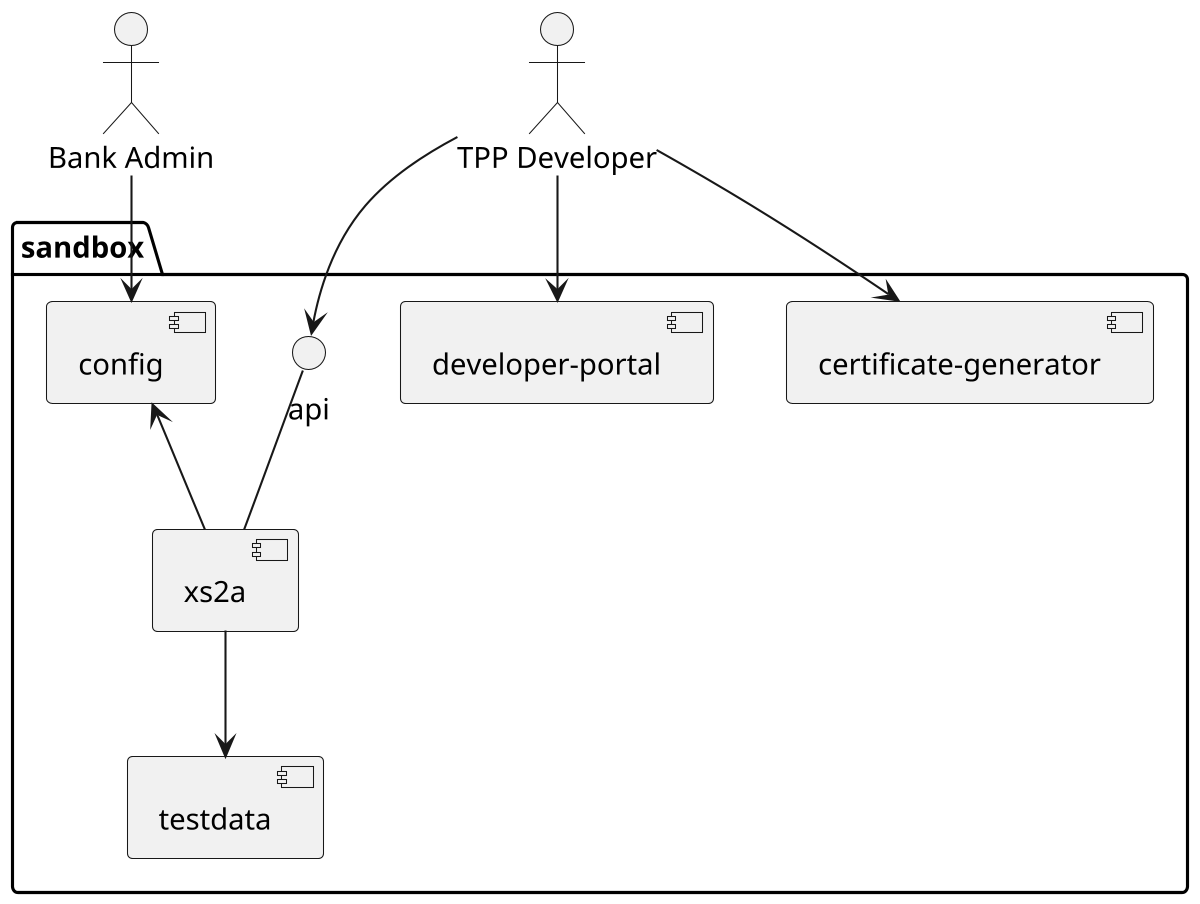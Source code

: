 @startuml whitebox-1

skinparam shadowing false
scale 1200 width

actor "Bank Admin" as badmin
actor "TPP Developer" as tppd

package sandbox {

  [xs2a] --> [testdata]
  badmin --> [config]
  config <-- [xs2a]

  () api -- [xs2a]
  tppd --> api
  tppd --> [developer-portal]
  tppd --> [certificate-generator]

  ' only for layouting
  api -[hidden]> [developer-portal]
}

@enduml
